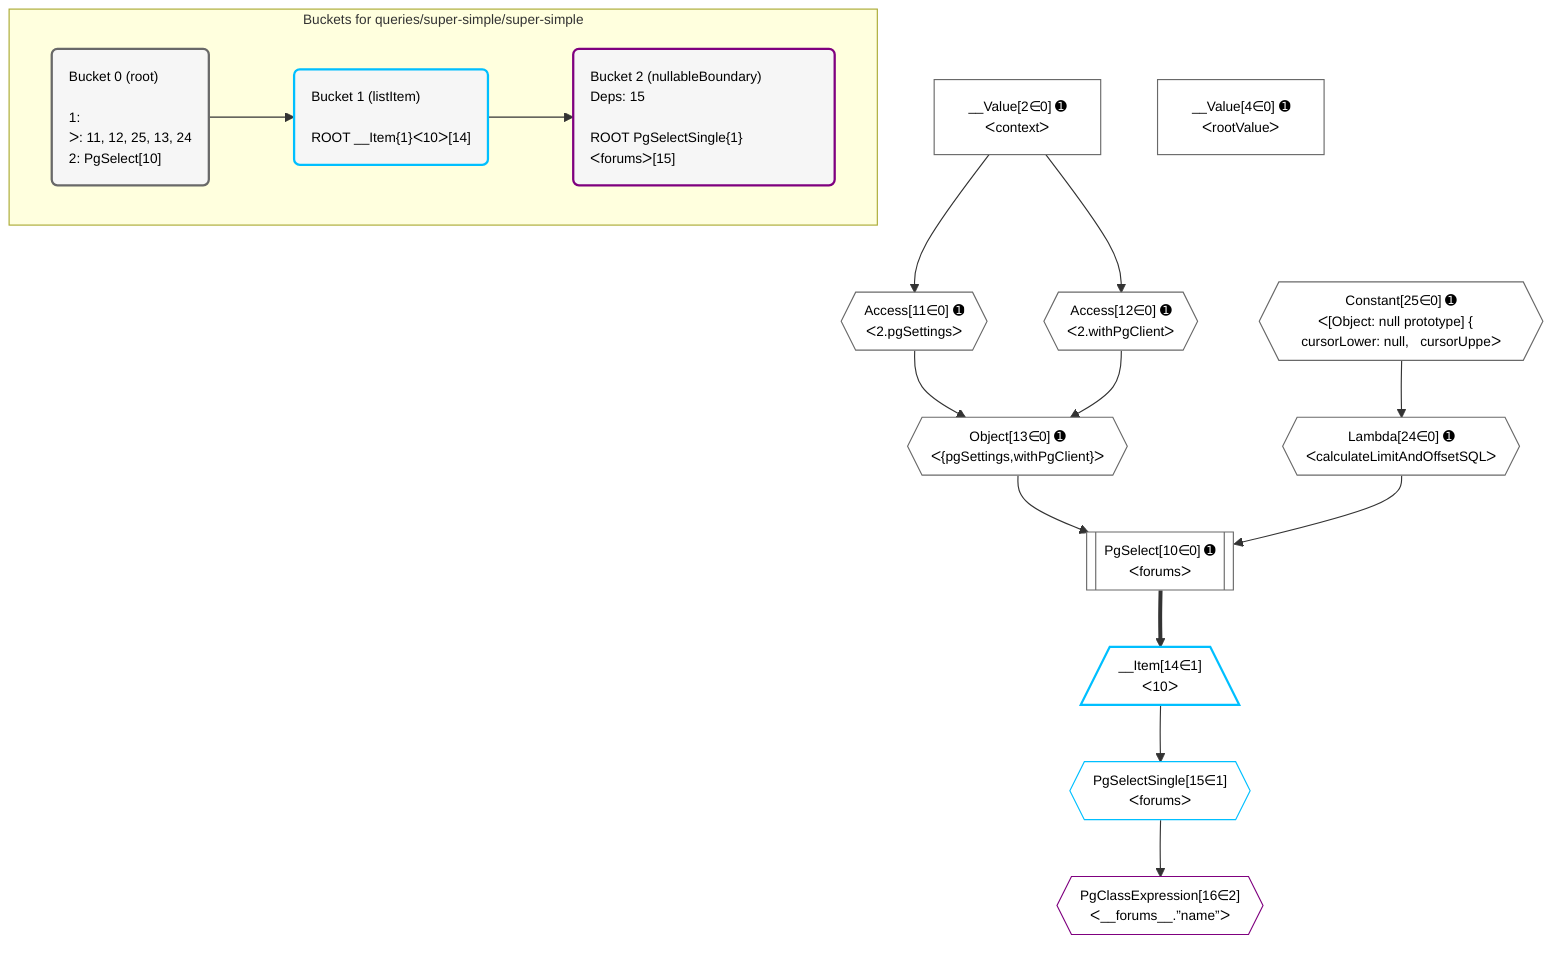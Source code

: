 %%{init: {'themeVariables': { 'fontSize': '12px'}}}%%
graph TD
    classDef path fill:#eee,stroke:#000,color:#000
    classDef plan fill:#fff,stroke-width:1px,color:#000
    classDef itemplan fill:#fff,stroke-width:2px,color:#000
    classDef unbatchedplan fill:#dff,stroke-width:1px,color:#000
    classDef sideeffectplan fill:#fcc,stroke-width:2px,color:#000
    classDef bucket fill:#f6f6f6,color:#000,stroke-width:2px,text-align:left


    %% plan dependencies
    PgSelect10[["PgSelect[10∈0] ➊<br />ᐸforumsᐳ"]]:::plan
    Object13{{"Object[13∈0] ➊<br />ᐸ{pgSettings,withPgClient}ᐳ"}}:::plan
    Lambda24{{"Lambda[24∈0] ➊<br />ᐸcalculateLimitAndOffsetSQLᐳ"}}:::plan
    Object13 & Lambda24 --> PgSelect10
    Access11{{"Access[11∈0] ➊<br />ᐸ2.pgSettingsᐳ"}}:::plan
    Access12{{"Access[12∈0] ➊<br />ᐸ2.withPgClientᐳ"}}:::plan
    Access11 & Access12 --> Object13
    __Value2["__Value[2∈0] ➊<br />ᐸcontextᐳ"]:::plan
    __Value2 --> Access11
    __Value2 --> Access12
    Constant25{{"Constant[25∈0] ➊<br />ᐸ[Object: null prototype] {   cursorLower: null,   cursorUppeᐳ"}}:::plan
    Constant25 --> Lambda24
    __Value4["__Value[4∈0] ➊<br />ᐸrootValueᐳ"]:::plan
    __Item14[/"__Item[14∈1]<br />ᐸ10ᐳ"\]:::itemplan
    PgSelect10 ==> __Item14
    PgSelectSingle15{{"PgSelectSingle[15∈1]<br />ᐸforumsᐳ"}}:::plan
    __Item14 --> PgSelectSingle15
    PgClassExpression16{{"PgClassExpression[16∈2]<br />ᐸ__forums__.”name”ᐳ"}}:::plan
    PgSelectSingle15 --> PgClassExpression16

    %% define steps

    subgraph "Buckets for queries/super-simple/super-simple"
    Bucket0("Bucket 0 (root)<br /><br />1: <br />ᐳ: 11, 12, 25, 13, 24<br />2: PgSelect[10]"):::bucket
    classDef bucket0 stroke:#696969
    class Bucket0,__Value2,__Value4,PgSelect10,Access11,Access12,Object13,Lambda24,Constant25 bucket0
    Bucket1("Bucket 1 (listItem)<br /><br />ROOT __Item{1}ᐸ10ᐳ[14]"):::bucket
    classDef bucket1 stroke:#00bfff
    class Bucket1,__Item14,PgSelectSingle15 bucket1
    Bucket2("Bucket 2 (nullableBoundary)<br />Deps: 15<br /><br />ROOT PgSelectSingle{1}ᐸforumsᐳ[15]"):::bucket
    classDef bucket2 stroke:#7f007f
    class Bucket2,PgClassExpression16 bucket2
    Bucket0 --> Bucket1
    Bucket1 --> Bucket2
    end